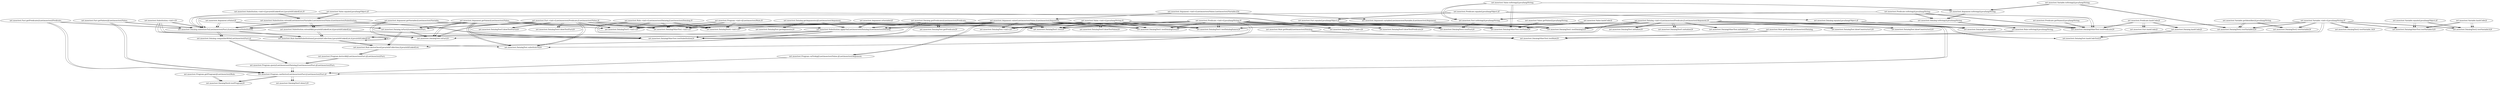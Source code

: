 digraph method {
    "net.mooctest.Argument.<init>(Lnet/mooctest/Value;Lnet/mooctest/Variable;Z)V" -> "net.mooctest.Argument.value(Lnet/mooctest/Value;)Lnet/mooctest/Argument;";
    "net.mooctest.Argument.<init>(Lnet/mooctest/Value;Lnet/mooctest/Variable;Z)V" -> "net.mooctest.Argument.value(Lnet/mooctest/Value;)Lnet/mooctest/Argument;";
    "net.mooctest.Argument.<init>(Lnet/mooctest/Value;Lnet/mooctest/Variable;Z)V" -> "net.mooctest.Argument.variable(Lnet/mooctest/Variable;)Lnet/mooctest/Argument;";
    "net.mooctest.Argument.<init>(Lnet/mooctest/Value;Lnet/mooctest/Variable;Z)V" -> "net.mooctest.Argument.variable(Lnet/mooctest/Variable;)Lnet/mooctest/Argument;";
    "net.mooctest.Argument.getValue()Lnet/mooctest/Value;" -> "net.mooctest.Datalog.substituteTo(Lnet/mooctest/Fact;)Lnet/mooctest/Substitution;";
    "net.mooctest.Argument.getValue()Lnet/mooctest/Value;" -> "net.mooctest.Datalog.substituteTo(Lnet/mooctest/Fact;)Lnet/mooctest/Substitution;";
    "net.mooctest.Argument.getValue()Lnet/mooctest/Value;" -> "net.mooctest.Datalog.toFact()Lnet/mooctest/Fact;";
    "net.mooctest.Argument.getValue()Lnet/mooctest/Value;" -> "net.mooctest.Datalog.toFact()Lnet/mooctest/Fact;";
    "net.mooctest.Argument.getValue()Lnet/mooctest/Value;" -> "net.mooctest.DatalogOtherTest.<init>()V";
    "net.mooctest.Argument.getValue()Lnet/mooctest/Value;" -> "net.mooctest.DatalogOtherTest.<init>()V";
    "net.mooctest.Argument.getValue()Lnet/mooctest/Value;" -> "net.mooctest.DatalogOtherTest.testSubstitution()V";
    "net.mooctest.Argument.getValue()Lnet/mooctest/Value;" -> "net.mooctest.DatalogOtherTest.testSubstitution()V";
    "net.mooctest.Argument.getValue()Lnet/mooctest/Value;" -> "net.mooctest.DatalogTest.substituteTo()V";
    "net.mooctest.Argument.getValue()Lnet/mooctest/Value;" -> "net.mooctest.DatalogTest.substituteTo()V";
    "net.mooctest.Argument.getValue()Lnet/mooctest/Value;" -> "net.mooctest.DatalogTest.toFact()V";
    "net.mooctest.Argument.getValue()Lnet/mooctest/Value;" -> "net.mooctest.DatalogTest.toFact()V";
    "net.mooctest.Argument.getValue()Lnet/mooctest/Value;" -> "net.mooctest.DatalogTest4.<init>()V";
    "net.mooctest.Argument.getValue()Lnet/mooctest/Value;" -> "net.mooctest.DatalogTest4.<init>()V";
    "net.mooctest.Argument.getValue()Lnet/mooctest/Value;" -> "net.mooctest.DatalogTest5.<init>()V";
    "net.mooctest.Argument.getValue()Lnet/mooctest/Value;" -> "net.mooctest.DatalogTest5.<init>()V";
    "net.mooctest.Argument.getVariable()Lnet/mooctest/Variable;" -> "net.mooctest.Datalog.substituteTo(Lnet/mooctest/Fact;)Lnet/mooctest/Substitution;";
    "net.mooctest.Argument.getVariable()Lnet/mooctest/Variable;" -> "net.mooctest.Datalog.substituteTo(Lnet/mooctest/Fact;)Lnet/mooctest/Substitution;";
    "net.mooctest.Argument.getVariable()Lnet/mooctest/Variable;" -> "net.mooctest.DatalogTest.toFact()V";
    "net.mooctest.Argument.getVariable()Lnet/mooctest/Variable;" -> "net.mooctest.DatalogTest.toFact()V";
    "net.mooctest.Argument.getVariable()Lnet/mooctest/Variable;" -> "net.mooctest.Substitution.applyOn(Lnet/mooctest/Datalog;)Lnet/mooctest/Datalog;";
    "net.mooctest.Argument.getVariable()Lnet/mooctest/Variable;" -> "net.mooctest.Substitution.applyOn(Lnet/mooctest/Datalog;)Lnet/mooctest/Datalog;";
    "net.mooctest.Argument.isValue()Z" -> "net.mooctest.Datalog.substituteTo(Lnet/mooctest/Fact;)Lnet/mooctest/Substitution;";
    "net.mooctest.Argument.isValue()Z" -> "net.mooctest.Datalog.substituteTo(Lnet/mooctest/Fact;)Lnet/mooctest/Substitution;";
    "net.mooctest.Argument.isValue()Z" -> "net.mooctest.Datalog.toFact()Lnet/mooctest/Fact;";
    "net.mooctest.Argument.isValue()Z" -> "net.mooctest.Datalog.toFact()Lnet/mooctest/Fact;";
    "net.mooctest.Argument.isVariable()Z" -> "net.mooctest.Substitution.applyOn(Lnet/mooctest/Datalog;)Lnet/mooctest/Datalog;";
    "net.mooctest.Argument.isVariable()Z" -> "net.mooctest.Substitution.applyOn(Lnet/mooctest/Datalog;)Lnet/mooctest/Datalog;";
    "net.mooctest.Argument.toString()Ljava/lang/String;" -> "net.mooctest.Datalog.toString()Ljava/lang/String;";
    "net.mooctest.Argument.toString()Ljava/lang/String;" -> "net.mooctest.Datalog.toString()Ljava/lang/String;";
    "net.mooctest.Argument.value(Lnet/mooctest/Value;)Lnet/mooctest/Argument;" -> "net.mooctest.DatalogOtherTest.<init>()V";
    "net.mooctest.Argument.value(Lnet/mooctest/Value;)Lnet/mooctest/Argument;" -> "net.mooctest.DatalogOtherTest.<init>()V";
    "net.mooctest.Argument.value(Lnet/mooctest/Value;)Lnet/mooctest/Argument;" -> "net.mooctest.DatalogTest.<init>()V";
    "net.mooctest.Argument.value(Lnet/mooctest/Value;)Lnet/mooctest/Argument;" -> "net.mooctest.DatalogTest.<init>()V";
    "net.mooctest.Argument.value(Lnet/mooctest/Value;)Lnet/mooctest/Argument;" -> "net.mooctest.DatalogTest1.test()V";
    "net.mooctest.Argument.value(Lnet/mooctest/Value;)Lnet/mooctest/Argument;" -> "net.mooctest.DatalogTest1.test()V";
    "net.mooctest.Argument.value(Lnet/mooctest/Value;)Lnet/mooctest/Argument;" -> "net.mooctest.DatalogTest1.testDatalog2()V";
    "net.mooctest.Argument.value(Lnet/mooctest/Value;)Lnet/mooctest/Argument;" -> "net.mooctest.DatalogTest1.testDatalog2()V";
    "net.mooctest.Argument.value(Lnet/mooctest/Value;)Lnet/mooctest/Argument;" -> "net.mooctest.DatalogTest1.testDatalogGets()V";
    "net.mooctest.Argument.value(Lnet/mooctest/Value;)Lnet/mooctest/Argument;" -> "net.mooctest.DatalogTest1.testDatalogGets()V";
    "net.mooctest.Argument.value(Lnet/mooctest/Value;)Lnet/mooctest/Argument;" -> "net.mooctest.DatalogTest1.testDatalogSames()V";
    "net.mooctest.Argument.value(Lnet/mooctest/Value;)Lnet/mooctest/Argument;" -> "net.mooctest.DatalogTest1.testDatalogSames()V";
    "net.mooctest.Argument.value(Lnet/mooctest/Value;)Lnet/mooctest/Argument;" -> "net.mooctest.DatalogTest4.<init>()V";
    "net.mooctest.Argument.value(Lnet/mooctest/Value;)Lnet/mooctest/Argument;" -> "net.mooctest.DatalogTest4.<init>()V";
    "net.mooctest.Argument.value(Lnet/mooctest/Value;)Lnet/mooctest/Argument;" -> "net.mooctest.DatalogTest5.<init>()V";
    "net.mooctest.Argument.value(Lnet/mooctest/Value;)Lnet/mooctest/Argument;" -> "net.mooctest.DatalogTest5.<init>()V";
    "net.mooctest.Argument.value(Lnet/mooctest/Value;)Lnet/mooctest/Argument;" -> "net.mooctest.Program.valToArg([Lnet/mooctest/Value;)[Lnet/mooctest/Argument;";
    "net.mooctest.Argument.value(Lnet/mooctest/Value;)Lnet/mooctest/Argument;" -> "net.mooctest.Program.valToArg([Lnet/mooctest/Value;)[Lnet/mooctest/Argument;";
    "net.mooctest.Argument.value(Lnet/mooctest/Value;)Lnet/mooctest/Argument;" -> "net.mooctest.Substitution.applyOn(Lnet/mooctest/Datalog;)Lnet/mooctest/Datalog;";
    "net.mooctest.Argument.value(Lnet/mooctest/Value;)Lnet/mooctest/Argument;" -> "net.mooctest.Substitution.applyOn(Lnet/mooctest/Datalog;)Lnet/mooctest/Datalog;";
    "net.mooctest.Argument.variable(Lnet/mooctest/Variable;)Lnet/mooctest/Argument;" -> "net.mooctest.DatalogTest1.testDatalog2()V";
    "net.mooctest.Argument.variable(Lnet/mooctest/Variable;)Lnet/mooctest/Argument;" -> "net.mooctest.DatalogTest1.testDatalog2()V";
    "net.mooctest.Datalog.<init>(Lnet/mooctest/Predicate;[Lnet/mooctest/Argument;)V" -> "net.mooctest.DatalogOtherTest.initialize()V";
    "net.mooctest.Datalog.<init>(Lnet/mooctest/Predicate;[Lnet/mooctest/Argument;)V" -> "net.mooctest.DatalogOtherTest.initialize()V";
    "net.mooctest.Datalog.<init>(Lnet/mooctest/Predicate;[Lnet/mooctest/Argument;)V" -> "net.mooctest.DatalogTest.blowConstructor1()V";
    "net.mooctest.Datalog.<init>(Lnet/mooctest/Predicate;[Lnet/mooctest/Argument;)V" -> "net.mooctest.DatalogTest.blowConstructor1()V";
    "net.mooctest.Datalog.<init>(Lnet/mooctest/Predicate;[Lnet/mooctest/Argument;)V" -> "net.mooctest.DatalogTest.blowConstructor2()V";
    "net.mooctest.Datalog.<init>(Lnet/mooctest/Predicate;[Lnet/mooctest/Argument;)V" -> "net.mooctest.DatalogTest.blowConstructor2()V";
    "net.mooctest.Datalog.<init>(Lnet/mooctest/Predicate;[Lnet/mooctest/Argument;)V" -> "net.mooctest.DatalogTest.equals()V";
    "net.mooctest.Datalog.<init>(Lnet/mooctest/Predicate;[Lnet/mooctest/Argument;)V" -> "net.mooctest.DatalogTest.equals()V";
    "net.mooctest.Datalog.<init>(Lnet/mooctest/Predicate;[Lnet/mooctest/Argument;)V" -> "net.mooctest.DatalogTest.hashCodeTest()V";
    "net.mooctest.Datalog.<init>(Lnet/mooctest/Predicate;[Lnet/mooctest/Argument;)V" -> "net.mooctest.DatalogTest.hashCodeTest()V";
    "net.mooctest.Datalog.<init>(Lnet/mooctest/Predicate;[Lnet/mooctest/Argument;)V" -> "net.mooctest.DatalogTest.initialize()V";
    "net.mooctest.Datalog.<init>(Lnet/mooctest/Predicate;[Lnet/mooctest/Argument;)V" -> "net.mooctest.DatalogTest.initialize()V";
    "net.mooctest.Datalog.<init>(Lnet/mooctest/Predicate;[Lnet/mooctest/Argument;)V" -> "net.mooctest.DatalogTest.toFact()V";
    "net.mooctest.Datalog.<init>(Lnet/mooctest/Predicate;[Lnet/mooctest/Argument;)V" -> "net.mooctest.DatalogTest.toFact()V";
    "net.mooctest.Datalog.<init>(Lnet/mooctest/Predicate;[Lnet/mooctest/Argument;)V" -> "net.mooctest.DatalogTest1.test()V";
    "net.mooctest.Datalog.<init>(Lnet/mooctest/Predicate;[Lnet/mooctest/Argument;)V" -> "net.mooctest.DatalogTest1.test()V";
    "net.mooctest.Datalog.<init>(Lnet/mooctest/Predicate;[Lnet/mooctest/Argument;)V" -> "net.mooctest.DatalogTest1.testDatalog2()V";
    "net.mooctest.Datalog.<init>(Lnet/mooctest/Predicate;[Lnet/mooctest/Argument;)V" -> "net.mooctest.DatalogTest1.testDatalog2()V";
    "net.mooctest.Datalog.<init>(Lnet/mooctest/Predicate;[Lnet/mooctest/Argument;)V" -> "net.mooctest.DatalogTest1.testDatalogGets()V";
    "net.mooctest.Datalog.<init>(Lnet/mooctest/Predicate;[Lnet/mooctest/Argument;)V" -> "net.mooctest.DatalogTest1.testDatalogGets()V";
    "net.mooctest.Datalog.<init>(Lnet/mooctest/Predicate;[Lnet/mooctest/Argument;)V" -> "net.mooctest.DatalogTest1.testDatalogSames()V";
    "net.mooctest.Datalog.<init>(Lnet/mooctest/Predicate;[Lnet/mooctest/Argument;)V" -> "net.mooctest.DatalogTest1.testDatalogSames()V";
    "net.mooctest.Datalog.<init>(Lnet/mooctest/Predicate;[Lnet/mooctest/Argument;)V" -> "net.mooctest.DatalogTest5.initialize()V";
    "net.mooctest.Datalog.<init>(Lnet/mooctest/Predicate;[Lnet/mooctest/Argument;)V" -> "net.mooctest.DatalogTest5.initialize()V";
    "net.mooctest.Datalog.<init>(Lnet/mooctest/Predicate;[Lnet/mooctest/Argument;)V" -> "net.mooctest.Program.canDerive(Lnet/mooctest/Fact;[Lnet/mooctest/Fact;)Z";
    "net.mooctest.Datalog.<init>(Lnet/mooctest/Predicate;[Lnet/mooctest/Argument;)V" -> "net.mooctest.Program.canDerive(Lnet/mooctest/Fact;[Lnet/mooctest/Fact;)Z";
    "net.mooctest.Datalog.<init>(Lnet/mooctest/Predicate;[Lnet/mooctest/Argument;)V" -> "net.mooctest.Substitution.applyOn(Lnet/mooctest/Datalog;)Lnet/mooctest/Datalog;";
    "net.mooctest.Datalog.<init>(Lnet/mooctest/Predicate;[Lnet/mooctest/Argument;)V" -> "net.mooctest.Substitution.applyOn(Lnet/mooctest/Datalog;)Lnet/mooctest/Datalog;";
    "net.mooctest.Datalog.compatibleWith(Lnet/mooctest/Fact;)Z" -> "net.mooctest.DatalogTest.substituteTo()V";
    "net.mooctest.Datalog.compatibleWith(Lnet/mooctest/Fact;)Z" -> "net.mooctest.DatalogTest.substituteTo()V";
    "net.mooctest.Datalog.compatibleWith(Lnet/mooctest/Fact;)Z" -> "net.mooctest.Program.query(Lnet/mooctest/Datalog;[Lnet/mooctest/Fact;)[Lnet/mooctest/Fact;";
    "net.mooctest.Datalog.compatibleWith(Lnet/mooctest/Fact;)Z" -> "net.mooctest.Program.query(Lnet/mooctest/Datalog;[Lnet/mooctest/Fact;)[Lnet/mooctest/Fact;";
    "net.mooctest.Datalog.equals(Ljava/lang/Object;)Z" -> "net.mooctest.DatalogTest.equals()V";
    "net.mooctest.Datalog.equals(Ljava/lang/Object;)Z" -> "net.mooctest.DatalogTest.equals()V";
    "net.mooctest.Datalog.getArguments()[Lnet/mooctest/Argument;" -> "net.mooctest.DatalogTest.getArguments()V";
    "net.mooctest.Datalog.getArguments()[Lnet/mooctest/Argument;" -> "net.mooctest.DatalogTest.getArguments()V";
    "net.mooctest.Datalog.getArguments()[Lnet/mooctest/Argument;" -> "net.mooctest.DatalogTest1.test()V";
    "net.mooctest.Datalog.getArguments()[Lnet/mooctest/Argument;" -> "net.mooctest.DatalogTest1.test()V";
    "net.mooctest.Datalog.getArguments()[Lnet/mooctest/Argument;" -> "net.mooctest.Substitution.applyOn(Lnet/mooctest/Datalog;)Lnet/mooctest/Datalog;";
    "net.mooctest.Datalog.getArguments()[Lnet/mooctest/Argument;" -> "net.mooctest.Substitution.applyOn(Lnet/mooctest/Datalog;)Lnet/mooctest/Datalog;";
    "net.mooctest.Datalog.getPredicate()Lnet/mooctest/Predicate;" -> "net.mooctest.DatalogOtherTest.testSubstitution()V";
    "net.mooctest.Datalog.getPredicate()Lnet/mooctest/Predicate;" -> "net.mooctest.DatalogOtherTest.testSubstitution()V";
    "net.mooctest.Datalog.getPredicate()Lnet/mooctest/Predicate;" -> "net.mooctest.DatalogTest.getPredicate()V";
    "net.mooctest.Datalog.getPredicate()Lnet/mooctest/Predicate;" -> "net.mooctest.DatalogTest.getPredicate()V";
    "net.mooctest.Datalog.getPredicate()Lnet/mooctest/Predicate;" -> "net.mooctest.DatalogTest1.testDatalogGets()V";
    "net.mooctest.Datalog.getPredicate()Lnet/mooctest/Predicate;" -> "net.mooctest.DatalogTest1.testDatalogGets()V";
    "net.mooctest.Datalog.getPredicate()Lnet/mooctest/Predicate;" -> "net.mooctest.Substitution.applyOn(Lnet/mooctest/Datalog;)Lnet/mooctest/Datalog;";
    "net.mooctest.Datalog.getPredicate()Lnet/mooctest/Predicate;" -> "net.mooctest.Substitution.applyOn(Lnet/mooctest/Datalog;)Lnet/mooctest/Datalog;";
    "net.mooctest.Datalog.hashCode()I" -> "net.mooctest.DatalogTest.hashCodeTest()V";
    "net.mooctest.Datalog.hashCode()I" -> "net.mooctest.DatalogTest.hashCodeTest()V";
    "net.mooctest.Datalog.substituteTo(Lnet/mooctest/Fact;)Lnet/mooctest/Substitution;" -> "net.mooctest.Datalog.compatibleWith(Lnet/mooctest/Fact;)Z";
    "net.mooctest.Datalog.substituteTo(Lnet/mooctest/Fact;)Lnet/mooctest/Substitution;" -> "net.mooctest.Datalog.compatibleWith(Lnet/mooctest/Fact;)Z";
    "net.mooctest.Datalog.substituteTo(Lnet/mooctest/Fact;)Lnet/mooctest/Substitution;" -> "net.mooctest.Rule.findAllSubstitutions(Ljava/util/Collection;Ljava/util/LinkedList;)Ljava/util/LinkedList;";
    "net.mooctest.Datalog.substituteTo(Lnet/mooctest/Fact;)Lnet/mooctest/Substitution;" -> "net.mooctest.Rule.findAllSubstitutions(Ljava/util/Collection;Ljava/util/LinkedList;)Ljava/util/LinkedList;";
    "net.mooctest.Datalog.toFact()Lnet/mooctest/Fact;" -> "net.mooctest.DatalogTest.toFact()V";
    "net.mooctest.Datalog.toFact()Lnet/mooctest/Fact;" -> "net.mooctest.DatalogTest.toFact()V";
    "net.mooctest.Datalog.toFact()Lnet/mooctest/Fact;" -> "net.mooctest.Rule.deriveOnce(Ljava/util/Collection;)Ljava/util/LinkedList;";
    "net.mooctest.Datalog.toFact()Lnet/mooctest/Fact;" -> "net.mooctest.Rule.deriveOnce(Ljava/util/Collection;)Ljava/util/LinkedList;";
    "net.mooctest.Datalog.toString()Ljava/lang/String;" -> "net.mooctest.DatalogTest1.testDatalog2()V";
    "net.mooctest.Datalog.toString()Ljava/lang/String;" -> "net.mooctest.DatalogTest1.testDatalog2()V";
    "net.mooctest.Datalog.toString()Ljava/lang/String;" -> "net.mooctest.Rule.toString()Ljava/lang/String;";
    "net.mooctest.Datalog.toString()Ljava/lang/String;" -> "net.mooctest.Rule.toString()Ljava/lang/String;";
    "net.mooctest.Fact.<init>(Lnet/mooctest/Predicate;[Lnet/mooctest/Value;)V" -> "net.mooctest.Datalog.toFact()Lnet/mooctest/Fact;";
    "net.mooctest.Fact.<init>(Lnet/mooctest/Predicate;[Lnet/mooctest/Value;)V" -> "net.mooctest.Datalog.toFact()Lnet/mooctest/Fact;";
    "net.mooctest.Fact.<init>(Lnet/mooctest/Predicate;[Lnet/mooctest/Value;)V" -> "net.mooctest.DatalogOtherTest.<init>()V";
    "net.mooctest.Fact.<init>(Lnet/mooctest/Predicate;[Lnet/mooctest/Value;)V" -> "net.mooctest.DatalogOtherTest.<init>()V";
    "net.mooctest.Fact.<init>(Lnet/mooctest/Predicate;[Lnet/mooctest/Value;)V" -> "net.mooctest.DatalogTest.substituteTo()V";
    "net.mooctest.Fact.<init>(Lnet/mooctest/Predicate;[Lnet/mooctest/Value;)V" -> "net.mooctest.DatalogTest.substituteTo()V";
    "net.mooctest.Fact.<init>(Lnet/mooctest/Predicate;[Lnet/mooctest/Value;)V" -> "net.mooctest.DatalogTest.toFact()V";
    "net.mooctest.Fact.<init>(Lnet/mooctest/Predicate;[Lnet/mooctest/Value;)V" -> "net.mooctest.DatalogTest.toFact()V";
    "net.mooctest.Fact.<init>(Lnet/mooctest/Predicate;[Lnet/mooctest/Value;)V" -> "net.mooctest.DatalogTest3.testFact()V";
    "net.mooctest.Fact.<init>(Lnet/mooctest/Predicate;[Lnet/mooctest/Value;)V" -> "net.mooctest.DatalogTest3.testFact()V";
    "net.mooctest.Fact.<init>(Lnet/mooctest/Predicate;[Lnet/mooctest/Value;)V" -> "net.mooctest.DatalogTest4.<init>()V";
    "net.mooctest.Fact.<init>(Lnet/mooctest/Predicate;[Lnet/mooctest/Value;)V" -> "net.mooctest.DatalogTest4.<init>()V";
    "net.mooctest.Fact.<init>(Lnet/mooctest/Predicate;[Lnet/mooctest/Value;)V" -> "net.mooctest.DatalogTest5.<init>()V";
    "net.mooctest.Fact.<init>(Lnet/mooctest/Predicate;[Lnet/mooctest/Value;)V" -> "net.mooctest.DatalogTest5.<init>()V";
    "net.mooctest.Fact.<init>(Lnet/mooctest/Predicate;[Lnet/mooctest/Value;)V" -> "net.mooctest.DatalogTest5.blowTestFact()V";
    "net.mooctest.Fact.<init>(Lnet/mooctest/Predicate;[Lnet/mooctest/Value;)V" -> "net.mooctest.DatalogTest5.blowTestFact()V";
    "net.mooctest.Fact.<init>(Lnet/mooctest/Predicate;[Lnet/mooctest/Value;)V" -> "net.mooctest.DatalogTest5.blowTestFact2()V";
    "net.mooctest.Fact.<init>(Lnet/mooctest/Predicate;[Lnet/mooctest/Value;)V" -> "net.mooctest.DatalogTest5.blowTestFact2()V";
    "net.mooctest.Fact.equals(Ljava/lang/Object;)Z" -> "net.mooctest.DatalogTest3.testFact()V";
    "net.mooctest.Fact.equals(Ljava/lang/Object;)Z" -> "net.mooctest.DatalogTest3.testFact()V";
    "net.mooctest.Fact.getPredicate()Lnet/mooctest/Predicate;" -> "net.mooctest.Datalog.substituteTo(Lnet/mooctest/Fact;)Lnet/mooctest/Substitution;";
    "net.mooctest.Fact.getPredicate()Lnet/mooctest/Predicate;" -> "net.mooctest.Datalog.substituteTo(Lnet/mooctest/Fact;)Lnet/mooctest/Substitution;";
    "net.mooctest.Fact.getPredicate()Lnet/mooctest/Predicate;" -> "net.mooctest.Program.canDerive(Lnet/mooctest/Fact;[Lnet/mooctest/Fact;)Z";
    "net.mooctest.Fact.getPredicate()Lnet/mooctest/Predicate;" -> "net.mooctest.Program.canDerive(Lnet/mooctest/Fact;[Lnet/mooctest/Fact;)Z";
    "net.mooctest.Fact.getValues()[Lnet/mooctest/Value;" -> "net.mooctest.Datalog.substituteTo(Lnet/mooctest/Fact;)Lnet/mooctest/Substitution;";
    "net.mooctest.Fact.getValues()[Lnet/mooctest/Value;" -> "net.mooctest.Datalog.substituteTo(Lnet/mooctest/Fact;)Lnet/mooctest/Substitution;";
    "net.mooctest.Fact.getValues()[Lnet/mooctest/Value;" -> "net.mooctest.Program.canDerive(Lnet/mooctest/Fact;[Lnet/mooctest/Fact;)Z";
    "net.mooctest.Fact.getValues()[Lnet/mooctest/Value;" -> "net.mooctest.Program.canDerive(Lnet/mooctest/Fact;[Lnet/mooctest/Fact;)Z";
    "net.mooctest.Fact.toString()Ljava/lang/String;" -> "net.mooctest.DatalogTest3.testFact()V";
    "net.mooctest.Fact.toString()Ljava/lang/String;" -> "net.mooctest.DatalogTest3.testFact()V";
    "net.mooctest.Predicate.<init>(Ljava/lang/String;)V" -> "net.mooctest.DatalogOtherTest.<init>()V";
    "net.mooctest.Predicate.<init>(Ljava/lang/String;)V" -> "net.mooctest.DatalogOtherTest.<init>()V";
    "net.mooctest.Predicate.<init>(Ljava/lang/String;)V" -> "net.mooctest.DatalogOtherTest.testPredicate()V";
    "net.mooctest.Predicate.<init>(Ljava/lang/String;)V" -> "net.mooctest.DatalogOtherTest.testPredicate()V";
    "net.mooctest.Predicate.<init>(Ljava/lang/String;)V" -> "net.mooctest.DatalogTest.<init>()V";
    "net.mooctest.Predicate.<init>(Ljava/lang/String;)V" -> "net.mooctest.DatalogTest.<init>()V";
    "net.mooctest.Predicate.<init>(Ljava/lang/String;)V" -> "net.mooctest.DatalogTest.substituteTo()V";
    "net.mooctest.Predicate.<init>(Ljava/lang/String;)V" -> "net.mooctest.DatalogTest.substituteTo()V";
    "net.mooctest.Predicate.<init>(Ljava/lang/String;)V" -> "net.mooctest.DatalogTest1.<init>()V";
    "net.mooctest.Predicate.<init>(Ljava/lang/String;)V" -> "net.mooctest.DatalogTest1.<init>()V";
    "net.mooctest.Predicate.<init>(Ljava/lang/String;)V" -> "net.mooctest.DatalogTest1.test()V";
    "net.mooctest.Predicate.<init>(Ljava/lang/String;)V" -> "net.mooctest.DatalogTest1.test()V";
    "net.mooctest.Predicate.<init>(Ljava/lang/String;)V" -> "net.mooctest.DatalogTest1.testDatalog2()V";
    "net.mooctest.Predicate.<init>(Ljava/lang/String;)V" -> "net.mooctest.DatalogTest1.testDatalog2()V";
    "net.mooctest.Predicate.<init>(Ljava/lang/String;)V" -> "net.mooctest.DatalogTest1.testDatalogGets()V";
    "net.mooctest.Predicate.<init>(Ljava/lang/String;)V" -> "net.mooctest.DatalogTest1.testDatalogGets()V";
    "net.mooctest.Predicate.<init>(Ljava/lang/String;)V" -> "net.mooctest.DatalogTest1.testDatalogSames()V";
    "net.mooctest.Predicate.<init>(Ljava/lang/String;)V" -> "net.mooctest.DatalogTest1.testDatalogSames()V";
    "net.mooctest.Predicate.<init>(Ljava/lang/String;)V" -> "net.mooctest.DatalogTest3.testFact()V";
    "net.mooctest.Predicate.<init>(Ljava/lang/String;)V" -> "net.mooctest.DatalogTest3.testFact()V";
    "net.mooctest.Predicate.<init>(Ljava/lang/String;)V" -> "net.mooctest.DatalogTest4.<init>()V";
    "net.mooctest.Predicate.<init>(Ljava/lang/String;)V" -> "net.mooctest.DatalogTest4.<init>()V";
    "net.mooctest.Predicate.<init>(Ljava/lang/String;)V" -> "net.mooctest.DatalogTest5.<init>()V";
    "net.mooctest.Predicate.<init>(Ljava/lang/String;)V" -> "net.mooctest.DatalogTest5.<init>()V";
    "net.mooctest.Predicate.<init>(Ljava/lang/String;)V" -> "net.mooctest.DatalogTest5.blowTestPredicate()V";
    "net.mooctest.Predicate.<init>(Ljava/lang/String;)V" -> "net.mooctest.DatalogTest5.blowTestPredicate()V";
    "net.mooctest.Predicate.equals(Ljava/lang/Object;)Z" -> "net.mooctest.Datalog.equals(Ljava/lang/Object;)Z";
    "net.mooctest.Predicate.equals(Ljava/lang/Object;)Z" -> "net.mooctest.Datalog.equals(Ljava/lang/Object;)Z";
    "net.mooctest.Predicate.equals(Ljava/lang/Object;)Z" -> "net.mooctest.Datalog.substituteTo(Lnet/mooctest/Fact;)Lnet/mooctest/Substitution;";
    "net.mooctest.Predicate.equals(Ljava/lang/Object;)Z" -> "net.mooctest.Datalog.substituteTo(Lnet/mooctest/Fact;)Lnet/mooctest/Substitution;";
    "net.mooctest.Predicate.equals(Ljava/lang/Object;)Z" -> "net.mooctest.DatalogOtherTest.testPredicate()V";
    "net.mooctest.Predicate.equals(Ljava/lang/Object;)Z" -> "net.mooctest.DatalogOtherTest.testPredicate()V";
    "net.mooctest.Predicate.equals(Ljava/lang/Object;)Z" -> "net.mooctest.Fact.equals(Ljava/lang/Object;)Z";
    "net.mooctest.Predicate.equals(Ljava/lang/Object;)Z" -> "net.mooctest.Fact.equals(Ljava/lang/Object;)Z";
    "net.mooctest.Predicate.getName()Ljava/lang/String;" -> "net.mooctest.DatalogOtherTest.testPredicate()V";
    "net.mooctest.Predicate.getName()Ljava/lang/String;" -> "net.mooctest.DatalogOtherTest.testPredicate()V";
    "net.mooctest.Predicate.hashCode()I" -> "net.mooctest.Datalog.hashCode()I";
    "net.mooctest.Predicate.hashCode()I" -> "net.mooctest.Datalog.hashCode()I";
    "net.mooctest.Predicate.hashCode()I" -> "net.mooctest.DatalogOtherTest.testPredicate()V";
    "net.mooctest.Predicate.hashCode()I" -> "net.mooctest.DatalogOtherTest.testPredicate()V";
    "net.mooctest.Predicate.hashCode()I" -> "net.mooctest.Fact.hashCode()I";
    "net.mooctest.Predicate.hashCode()I" -> "net.mooctest.Fact.hashCode()I";
    "net.mooctest.Predicate.toString()Ljava/lang/String;" -> "net.mooctest.Datalog.toString()Ljava/lang/String;";
    "net.mooctest.Predicate.toString()Ljava/lang/String;" -> "net.mooctest.Datalog.toString()Ljava/lang/String;";
    "net.mooctest.Predicate.toString()Ljava/lang/String;" -> "net.mooctest.DatalogOtherTest.testPredicate()V";
    "net.mooctest.Predicate.toString()Ljava/lang/String;" -> "net.mooctest.DatalogOtherTest.testPredicate()V";
    "net.mooctest.Predicate.toString()Ljava/lang/String;" -> "net.mooctest.Fact.toString()Ljava/lang/String;";
    "net.mooctest.Predicate.toString()Ljava/lang/String;" -> "net.mooctest.Fact.toString()Ljava/lang/String;";
    "net.mooctest.Program.<init>([Lnet/mooctest/Rule;)V" -> "net.mooctest.DatalogOtherTest.<init>()V";
    "net.mooctest.Program.<init>([Lnet/mooctest/Rule;)V" -> "net.mooctest.DatalogOtherTest.<init>()V";
    "net.mooctest.Program.<init>([Lnet/mooctest/Rule;)V" -> "net.mooctest.DatalogTest4.<init>()V";
    "net.mooctest.Program.<init>([Lnet/mooctest/Rule;)V" -> "net.mooctest.DatalogTest4.<init>()V";
    "net.mooctest.Program.<init>([Lnet/mooctest/Rule;)V" -> "net.mooctest.DatalogTest5.<init>()V";
    "net.mooctest.Program.<init>([Lnet/mooctest/Rule;)V" -> "net.mooctest.DatalogTest5.<init>()V";
    "net.mooctest.Program.canDerive(Lnet/mooctest/Fact;[Lnet/mooctest/Fact;)Z" -> "net.mooctest.DatalogTest4.testProgram()V";
    "net.mooctest.Program.canDerive(Lnet/mooctest/Fact;[Lnet/mooctest/Fact;)Z" -> "net.mooctest.DatalogTest4.testProgram()V";
    "net.mooctest.Program.canDerive(Lnet/mooctest/Fact;[Lnet/mooctest/Fact;)Z" -> "net.mooctest.DatalogTest5.blow1()V";
    "net.mooctest.Program.canDerive(Lnet/mooctest/Fact;[Lnet/mooctest/Fact;)Z" -> "net.mooctest.DatalogTest5.blow1()V";
    "net.mooctest.Program.deriveAll([Lnet/mooctest/Fact;)[Lnet/mooctest/Fact;" -> "net.mooctest.Program.query(Lnet/mooctest/Datalog;[Lnet/mooctest/Fact;)[Lnet/mooctest/Fact;";
    "net.mooctest.Program.deriveAll([Lnet/mooctest/Fact;)[Lnet/mooctest/Fact;" -> "net.mooctest.Program.query(Lnet/mooctest/Datalog;[Lnet/mooctest/Fact;)[Lnet/mooctest/Fact;";
    "net.mooctest.Program.getProgram()[Lnet/mooctest/Rule;" -> "net.mooctest.DatalogTest4.testProgram()V";
    "net.mooctest.Program.getProgram()[Lnet/mooctest/Rule;" -> "net.mooctest.DatalogTest4.testProgram()V";
    "net.mooctest.Program.query(Lnet/mooctest/Datalog;[Lnet/mooctest/Fact;)[Lnet/mooctest/Fact;" -> "net.mooctest.Program.canDerive(Lnet/mooctest/Fact;[Lnet/mooctest/Fact;)Z";
    "net.mooctest.Program.query(Lnet/mooctest/Datalog;[Lnet/mooctest/Fact;)[Lnet/mooctest/Fact;" -> "net.mooctest.Program.canDerive(Lnet/mooctest/Fact;[Lnet/mooctest/Fact;)Z";
    "net.mooctest.Program.valToArg([Lnet/mooctest/Value;)[Lnet/mooctest/Argument;" -> "net.mooctest.Program.canDerive(Lnet/mooctest/Fact;[Lnet/mooctest/Fact;)Z";
    "net.mooctest.Program.valToArg([Lnet/mooctest/Value;)[Lnet/mooctest/Argument;" -> "net.mooctest.Program.canDerive(Lnet/mooctest/Fact;[Lnet/mooctest/Fact;)Z";
    "net.mooctest.Rule.<init>(Lnet/mooctest/Datalog;[Lnet/mooctest/Datalog;)V" -> "net.mooctest.DatalogOtherTest.<init>()V";
    "net.mooctest.Rule.<init>(Lnet/mooctest/Datalog;[Lnet/mooctest/Datalog;)V" -> "net.mooctest.DatalogOtherTest.<init>()V";
    "net.mooctest.Rule.<init>(Lnet/mooctest/Datalog;[Lnet/mooctest/Datalog;)V" -> "net.mooctest.DatalogOtherTest.testRule()V";
    "net.mooctest.Rule.<init>(Lnet/mooctest/Datalog;[Lnet/mooctest/Datalog;)V" -> "net.mooctest.DatalogOtherTest.testRule()V";
    "net.mooctest.Rule.<init>(Lnet/mooctest/Datalog;[Lnet/mooctest/Datalog;)V" -> "net.mooctest.DatalogTest4.<init>()V";
    "net.mooctest.Rule.<init>(Lnet/mooctest/Datalog;[Lnet/mooctest/Datalog;)V" -> "net.mooctest.DatalogTest4.<init>()V";
    "net.mooctest.Rule.<init>(Lnet/mooctest/Datalog;[Lnet/mooctest/Datalog;)V" -> "net.mooctest.DatalogTest5.<init>()V";
    "net.mooctest.Rule.<init>(Lnet/mooctest/Datalog;[Lnet/mooctest/Datalog;)V" -> "net.mooctest.DatalogTest5.<init>()V";
    "net.mooctest.Rule.deriveOnce(Ljava/util/Collection;)Ljava/util/LinkedList;" -> "net.mooctest.Program.deriveAll([Lnet/mooctest/Fact;)[Lnet/mooctest/Fact;";
    "net.mooctest.Rule.deriveOnce(Ljava/util/Collection;)Ljava/util/LinkedList;" -> "net.mooctest.Program.deriveAll([Lnet/mooctest/Fact;)[Lnet/mooctest/Fact;";
    "net.mooctest.Rule.findAllSubstitutions(Ljava/util/Collection;Ljava/util/LinkedList;)Ljava/util/LinkedList;" -> "net.mooctest.Rule.deriveOnce(Ljava/util/Collection;)Ljava/util/LinkedList;";
    "net.mooctest.Rule.findAllSubstitutions(Ljava/util/Collection;Ljava/util/LinkedList;)Ljava/util/LinkedList;" -> "net.mooctest.Rule.deriveOnce(Ljava/util/Collection;)Ljava/util/LinkedList;";
    "net.mooctest.Rule.findAllSubstitutions(Ljava/util/Collection;Ljava/util/LinkedList;)Ljava/util/LinkedList;" -> "net.mooctest.Rule.findAllSubstitutions(Ljava/util/Collection;Ljava/util/LinkedList;)Ljava/util/LinkedList;";
    "net.mooctest.Rule.findAllSubstitutions(Ljava/util/Collection;Ljava/util/LinkedList;)Ljava/util/LinkedList;" -> "net.mooctest.Rule.findAllSubstitutions(Ljava/util/Collection;Ljava/util/LinkedList;)Ljava/util/LinkedList;";
    "net.mooctest.Rule.getBody()[Lnet/mooctest/Datalog;" -> "net.mooctest.DatalogOtherTest.testRule()V";
    "net.mooctest.Rule.getBody()[Lnet/mooctest/Datalog;" -> "net.mooctest.DatalogOtherTest.testRule()V";
    "net.mooctest.Rule.getHead()Lnet/mooctest/Datalog;" -> "net.mooctest.DatalogOtherTest.testRule()V";
    "net.mooctest.Rule.getHead()Lnet/mooctest/Datalog;" -> "net.mooctest.DatalogOtherTest.testRule()V";
    "net.mooctest.Rule.toString()Ljava/lang/String;" -> "net.mooctest.DatalogOtherTest.testRule()V";
    "net.mooctest.Rule.toString()Ljava/lang/String;" -> "net.mooctest.DatalogOtherTest.testRule()V";
    "net.mooctest.Substitution.<init>()V" -> "net.mooctest.Datalog.substituteTo(Lnet/mooctest/Fact;)Lnet/mooctest/Substitution;";
    "net.mooctest.Substitution.<init>()V" -> "net.mooctest.Datalog.substituteTo(Lnet/mooctest/Fact;)Lnet/mooctest/Substitution;";
    "net.mooctest.Substitution.<init>()V" -> "net.mooctest.DatalogOtherTest.testSubstitution()V";
    "net.mooctest.Substitution.<init>()V" -> "net.mooctest.DatalogOtherTest.testSubstitution()V";
    "net.mooctest.Substitution.<init>()V" -> "net.mooctest.Rule.findAllSubstitutions(Ljava/util/Collection;Ljava/util/LinkedList;)Ljava/util/LinkedList;";
    "net.mooctest.Substitution.<init>()V" -> "net.mooctest.Rule.findAllSubstitutions(Ljava/util/Collection;Ljava/util/LinkedList;)Ljava/util/LinkedList;";
    "net.mooctest.Substitution.<init>(Ljava/util/LinkedList;Ljava/util/LinkedList;)V" -> "net.mooctest.Substitution.extend(Lnet/mooctest/Variable;Lnet/mooctest/Value;)Lnet/mooctest/Substitution;";
    "net.mooctest.Substitution.<init>(Ljava/util/LinkedList;Ljava/util/LinkedList;)V" -> "net.mooctest.Substitution.extend(Lnet/mooctest/Variable;Lnet/mooctest/Value;)Lnet/mooctest/Substitution;";
    "net.mooctest.Substitution.applyOn(Lnet/mooctest/Datalog;)Lnet/mooctest/Datalog;" -> "net.mooctest.DatalogOtherTest.testSubstitution()V";
    "net.mooctest.Substitution.applyOn(Lnet/mooctest/Datalog;)Lnet/mooctest/Datalog;" -> "net.mooctest.DatalogOtherTest.testSubstitution()V";
    "net.mooctest.Substitution.applyOn(Lnet/mooctest/Datalog;)Lnet/mooctest/Datalog;" -> "net.mooctest.Rule.deriveOnce(Ljava/util/Collection;)Ljava/util/LinkedList;";
    "net.mooctest.Substitution.applyOn(Lnet/mooctest/Datalog;)Lnet/mooctest/Datalog;" -> "net.mooctest.Rule.deriveOnce(Ljava/util/Collection;)Ljava/util/LinkedList;";
    "net.mooctest.Substitution.applyOn(Lnet/mooctest/Datalog;)Lnet/mooctest/Datalog;" -> "net.mooctest.Rule.findAllSubstitutions(Ljava/util/Collection;Ljava/util/LinkedList;)Ljava/util/LinkedList;";
    "net.mooctest.Substitution.applyOn(Lnet/mooctest/Datalog;)Lnet/mooctest/Datalog;" -> "net.mooctest.Rule.findAllSubstitutions(Ljava/util/Collection;Ljava/util/LinkedList;)Ljava/util/LinkedList;";
    "net.mooctest.Substitution.extend(Lnet/mooctest/Variable;Lnet/mooctest/Value;)Lnet/mooctest/Substitution;" -> "net.mooctest.Datalog.substituteTo(Lnet/mooctest/Fact;)Lnet/mooctest/Substitution;";
    "net.mooctest.Substitution.extend(Lnet/mooctest/Variable;Lnet/mooctest/Value;)Lnet/mooctest/Substitution;" -> "net.mooctest.Datalog.substituteTo(Lnet/mooctest/Fact;)Lnet/mooctest/Substitution;";
    "net.mooctest.Substitution.extend(Lnet/mooctest/Variable;Lnet/mooctest/Value;)Lnet/mooctest/Substitution;" -> "net.mooctest.DatalogOtherTest.testSubstitution()V";
    "net.mooctest.Substitution.extend(Lnet/mooctest/Variable;Lnet/mooctest/Value;)Lnet/mooctest/Substitution;" -> "net.mooctest.DatalogOtherTest.testSubstitution()V";
    "net.mooctest.Substitution.extend(Lnet/mooctest/Variable;Lnet/mooctest/Value;)Lnet/mooctest/Substitution;" -> "net.mooctest.Substitution.extendAll(Ljava/util/LinkedList;)Ljava/util/LinkedList;";
    "net.mooctest.Substitution.extend(Lnet/mooctest/Variable;Lnet/mooctest/Value;)Lnet/mooctest/Substitution;" -> "net.mooctest.Substitution.extendAll(Ljava/util/LinkedList;)Ljava/util/LinkedList;";
    "net.mooctest.Substitution.extendAll(Ljava/util/LinkedList;)Ljava/util/LinkedList;" -> "net.mooctest.DatalogOtherTest.testSubstitution()V";
    "net.mooctest.Substitution.extendAll(Ljava/util/LinkedList;)Ljava/util/LinkedList;" -> "net.mooctest.DatalogOtherTest.testSubstitution()V";
    "net.mooctest.Substitution.extendAll(Ljava/util/LinkedList;)Ljava/util/LinkedList;" -> "net.mooctest.Rule.findAllSubstitutions(Ljava/util/Collection;Ljava/util/LinkedList;)Ljava/util/LinkedList;";
    "net.mooctest.Substitution.extendAll(Ljava/util/LinkedList;)Ljava/util/LinkedList;" -> "net.mooctest.Rule.findAllSubstitutions(Ljava/util/Collection;Ljava/util/LinkedList;)Ljava/util/LinkedList;";
    "net.mooctest.Value.<init>(Ljava/lang/String;)V" -> "net.mooctest.DatalogOtherTest.<init>()V";
    "net.mooctest.Value.<init>(Ljava/lang/String;)V" -> "net.mooctest.DatalogOtherTest.<init>()V";
    "net.mooctest.Value.<init>(Ljava/lang/String;)V" -> "net.mooctest.DatalogOtherTest.testSubstitution()V";
    "net.mooctest.Value.<init>(Ljava/lang/String;)V" -> "net.mooctest.DatalogOtherTest.testSubstitution()V";
    "net.mooctest.Value.<init>(Ljava/lang/String;)V" -> "net.mooctest.DatalogOtherTest.testValue()V";
    "net.mooctest.Value.<init>(Ljava/lang/String;)V" -> "net.mooctest.DatalogOtherTest.testValue()V";
    "net.mooctest.Value.<init>(Ljava/lang/String;)V" -> "net.mooctest.DatalogTest.<init>()V";
    "net.mooctest.Value.<init>(Ljava/lang/String;)V" -> "net.mooctest.DatalogTest.<init>()V";
    "net.mooctest.Value.<init>(Ljava/lang/String;)V" -> "net.mooctest.DatalogTest1.test()V";
    "net.mooctest.Value.<init>(Ljava/lang/String;)V" -> "net.mooctest.DatalogTest1.test()V";
    "net.mooctest.Value.<init>(Ljava/lang/String;)V" -> "net.mooctest.DatalogTest1.testDatalog2()V";
    "net.mooctest.Value.<init>(Ljava/lang/String;)V" -> "net.mooctest.DatalogTest1.testDatalog2()V";
    "net.mooctest.Value.<init>(Ljava/lang/String;)V" -> "net.mooctest.DatalogTest1.testDatalogGets()V";
    "net.mooctest.Value.<init>(Ljava/lang/String;)V" -> "net.mooctest.DatalogTest1.testDatalogGets()V";
    "net.mooctest.Value.<init>(Ljava/lang/String;)V" -> "net.mooctest.DatalogTest1.testDatalogSames()V";
    "net.mooctest.Value.<init>(Ljava/lang/String;)V" -> "net.mooctest.DatalogTest1.testDatalogSames()V";
    "net.mooctest.Value.<init>(Ljava/lang/String;)V" -> "net.mooctest.DatalogTest3.testFact()V";
    "net.mooctest.Value.<init>(Ljava/lang/String;)V" -> "net.mooctest.DatalogTest3.testFact()V";
    "net.mooctest.Value.<init>(Ljava/lang/String;)V" -> "net.mooctest.DatalogTest4.<init>()V";
    "net.mooctest.Value.<init>(Ljava/lang/String;)V" -> "net.mooctest.DatalogTest4.<init>()V";
    "net.mooctest.Value.<init>(Ljava/lang/String;)V" -> "net.mooctest.DatalogTest5.<init>()V";
    "net.mooctest.Value.<init>(Ljava/lang/String;)V" -> "net.mooctest.DatalogTest5.<init>()V";
    "net.mooctest.Value.<init>(Ljava/lang/String;)V" -> "net.mooctest.DatalogTest5.blowTestValue()V";
    "net.mooctest.Value.<init>(Ljava/lang/String;)V" -> "net.mooctest.DatalogTest5.blowTestValue()V";
    "net.mooctest.Value.equals(Ljava/lang/Object;)Z" -> "net.mooctest.Datalog.substituteTo(Lnet/mooctest/Fact;)Lnet/mooctest/Substitution;";
    "net.mooctest.Value.equals(Ljava/lang/Object;)Z" -> "net.mooctest.Datalog.substituteTo(Lnet/mooctest/Fact;)Lnet/mooctest/Substitution;";
    "net.mooctest.Value.equals(Ljava/lang/Object;)Z" -> "net.mooctest.DatalogOtherTest.testValue()V";
    "net.mooctest.Value.equals(Ljava/lang/Object;)Z" -> "net.mooctest.DatalogOtherTest.testValue()V";
    "net.mooctest.Value.equals(Ljava/lang/Object;)Z" -> "net.mooctest.Substitution.extend(Lnet/mooctest/Variable;Lnet/mooctest/Value;)Lnet/mooctest/Substitution;";
    "net.mooctest.Value.equals(Ljava/lang/Object;)Z" -> "net.mooctest.Substitution.extend(Lnet/mooctest/Variable;Lnet/mooctest/Value;)Lnet/mooctest/Substitution;";
    "net.mooctest.Value.getValue()Ljava/lang/String;" -> "net.mooctest.DatalogOtherTest.testValue()V";
    "net.mooctest.Value.getValue()Ljava/lang/String;" -> "net.mooctest.DatalogOtherTest.testValue()V";
    "net.mooctest.Value.hashCode()I" -> "net.mooctest.DatalogOtherTest.testValue()V";
    "net.mooctest.Value.hashCode()I" -> "net.mooctest.DatalogOtherTest.testValue()V";
    "net.mooctest.Value.toString()Ljava/lang/String;" -> "net.mooctest.Argument.toString()Ljava/lang/String;";
    "net.mooctest.Value.toString()Ljava/lang/String;" -> "net.mooctest.Argument.toString()Ljava/lang/String;";
    "net.mooctest.Value.toString()Ljava/lang/String;" -> "net.mooctest.DatalogOtherTest.testValue()V";
    "net.mooctest.Value.toString()Ljava/lang/String;" -> "net.mooctest.DatalogOtherTest.testValue()V";
    "net.mooctest.Value.toString()Ljava/lang/String;" -> "net.mooctest.Fact.toString()Ljava/lang/String;";
    "net.mooctest.Value.toString()Ljava/lang/String;" -> "net.mooctest.Fact.toString()Ljava/lang/String;";
    "net.mooctest.Variable.<init>(Ljava/lang/String;)V" -> "net.mooctest.DatalogOtherTest.testSubstitution()V";
    "net.mooctest.Variable.<init>(Ljava/lang/String;)V" -> "net.mooctest.DatalogOtherTest.testSubstitution()V";
    "net.mooctest.Variable.<init>(Ljava/lang/String;)V" -> "net.mooctest.DatalogOtherTest.testVariable3()V";
    "net.mooctest.Variable.<init>(Ljava/lang/String;)V" -> "net.mooctest.DatalogOtherTest.testVariable3()V";
    "net.mooctest.Variable.<init>(Ljava/lang/String;)V" -> "net.mooctest.DatalogTest1.testDatalog2()V";
    "net.mooctest.Variable.<init>(Ljava/lang/String;)V" -> "net.mooctest.DatalogTest1.testDatalog2()V";
    "net.mooctest.Variable.<init>(Ljava/lang/String;)V" -> "net.mooctest.DatalogTest2.testVariable()V";
    "net.mooctest.Variable.<init>(Ljava/lang/String;)V" -> "net.mooctest.DatalogTest2.testVariable()V";
    "net.mooctest.Variable.<init>(Ljava/lang/String;)V" -> "net.mooctest.DatalogTest2.testVariable2()V";
    "net.mooctest.Variable.<init>(Ljava/lang/String;)V" -> "net.mooctest.DatalogTest2.testVariable2()V";
    "net.mooctest.Variable.<init>(Ljava/lang/String;)V" -> "net.mooctest.DatalogTest2.testVariable3()V";
    "net.mooctest.Variable.<init>(Ljava/lang/String;)V" -> "net.mooctest.DatalogTest2.testVariable3()V";
    "net.mooctest.Variable.<init>(Ljava/lang/String;)V" -> "net.mooctest.DatalogTest2.testVariable_0()V";
    "net.mooctest.Variable.<init>(Ljava/lang/String;)V" -> "net.mooctest.DatalogTest2.testVariable_0()V";
    "net.mooctest.Variable.equals(Ljava/lang/Object;)Z" -> "net.mooctest.DatalogOtherTest.testVariable3()V";
    "net.mooctest.Variable.equals(Ljava/lang/Object;)Z" -> "net.mooctest.DatalogOtherTest.testVariable3()V";
    "net.mooctest.Variable.equals(Ljava/lang/Object;)Z" -> "net.mooctest.DatalogTest2.testVariable3()V";
    "net.mooctest.Variable.equals(Ljava/lang/Object;)Z" -> "net.mooctest.DatalogTest2.testVariable3()V";
    "net.mooctest.Variable.getIdentifier()Ljava/lang/String;" -> "net.mooctest.DatalogTest2.testVariable()V";
    "net.mooctest.Variable.getIdentifier()Ljava/lang/String;" -> "net.mooctest.DatalogTest2.testVariable()V";
    "net.mooctest.Variable.getIdentifier()Ljava/lang/String;" -> "net.mooctest.DatalogTest2.testVariable2()V";
    "net.mooctest.Variable.getIdentifier()Ljava/lang/String;" -> "net.mooctest.DatalogTest2.testVariable2()V";
    "net.mooctest.Variable.hashCode()I" -> "net.mooctest.DatalogOtherTest.testVariable3()V";
    "net.mooctest.Variable.hashCode()I" -> "net.mooctest.DatalogOtherTest.testVariable3()V";
    "net.mooctest.Variable.hashCode()I" -> "net.mooctest.DatalogTest2.testVariable3()V";
    "net.mooctest.Variable.hashCode()I" -> "net.mooctest.DatalogTest2.testVariable3()V";
    "net.mooctest.Variable.toString()Ljava/lang/String;" -> "net.mooctest.Argument.toString()Ljava/lang/String;";
    "net.mooctest.Variable.toString()Ljava/lang/String;" -> "net.mooctest.Argument.toString()Ljava/lang/String;";
    "net.mooctest.Variable.toString()Ljava/lang/String;" -> "net.mooctest.DatalogTest2.testVariable2()V";
    "net.mooctest.Variable.toString()Ljava/lang/String;" -> "net.mooctest.DatalogTest2.testVariable2()V";
}
